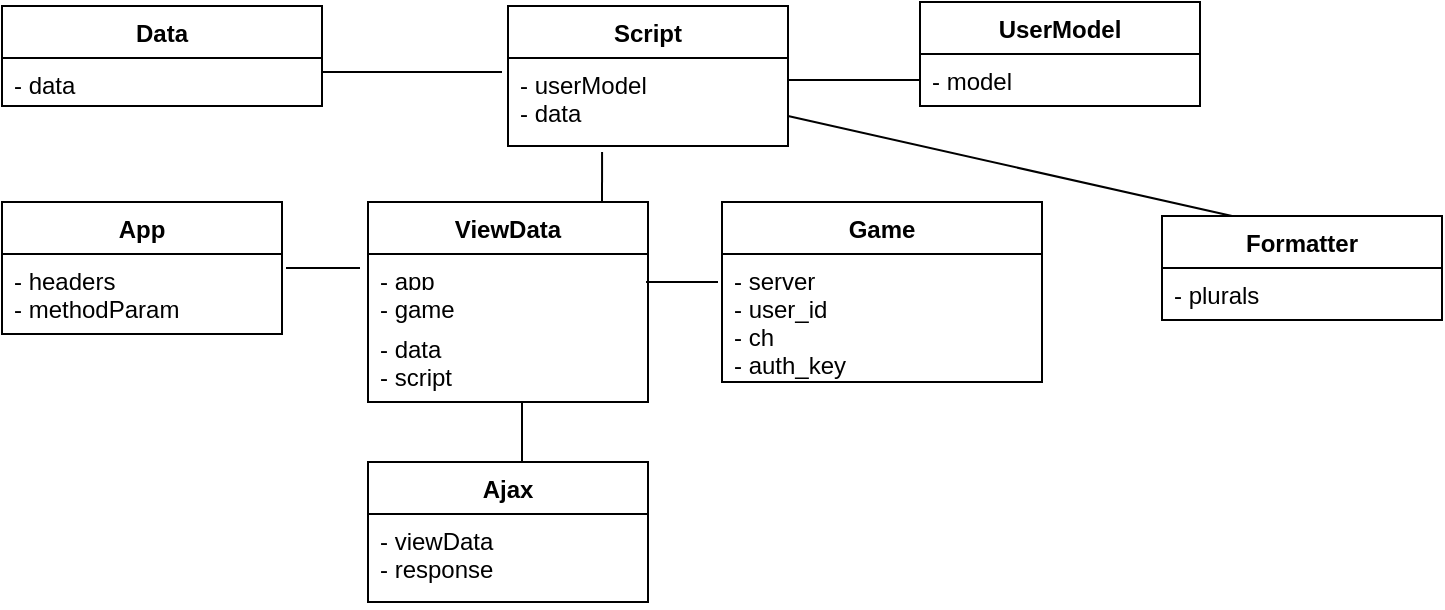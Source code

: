 <mxfile version="12.4.1" type="device" pages="1"><diagram id="cLuer-HtMGFj8CcNHUuN" name="Page-1"><mxGraphModel dx="868" dy="483" grid="1" gridSize="10" guides="1" tooltips="1" connect="1" arrows="1" fold="1" page="1" pageScale="1" pageWidth="291" pageHeight="413" math="0" shadow="0"><root><mxCell id="0"/><mxCell id="1" parent="0"/><mxCell id="_BPMMvWWBA84ble2oHhw-178" value="Data" style="swimlane;fontStyle=1;align=center;verticalAlign=top;childLayout=stackLayout;horizontal=1;startSize=26;horizontalStack=0;resizeParent=1;resizeParentMax=0;resizeLast=0;collapsible=1;marginBottom=0;" vertex="1" parent="1"><mxGeometry x="220" y="242" width="160" height="50" as="geometry"/></mxCell><mxCell id="_BPMMvWWBA84ble2oHhw-179" value="- data" style="text;strokeColor=none;fillColor=none;align=left;verticalAlign=top;spacingLeft=4;spacingRight=4;overflow=hidden;rotatable=0;points=[[0,0.5],[1,0.5]];portConstraint=eastwest;" vertex="1" parent="_BPMMvWWBA84ble2oHhw-178"><mxGeometry y="26" width="160" height="24" as="geometry"/></mxCell><mxCell id="_BPMMvWWBA84ble2oHhw-180" value="Game" style="swimlane;fontStyle=1;align=center;verticalAlign=top;childLayout=stackLayout;horizontal=1;startSize=26;horizontalStack=0;resizeParent=1;resizeParentMax=0;resizeLast=0;collapsible=1;marginBottom=0;" vertex="1" parent="1"><mxGeometry x="580" y="340" width="160" height="90" as="geometry"/></mxCell><mxCell id="_BPMMvWWBA84ble2oHhw-181" value="- server&#10;- user_id&#10;- ch&#10;- auth_key" style="text;strokeColor=none;fillColor=none;align=left;verticalAlign=top;spacingLeft=4;spacingRight=4;overflow=hidden;rotatable=0;points=[[0,0.5],[1,0.5]];portConstraint=eastwest;" vertex="1" parent="_BPMMvWWBA84ble2oHhw-180"><mxGeometry y="26" width="160" height="64" as="geometry"/></mxCell><mxCell id="_BPMMvWWBA84ble2oHhw-182" value="Formatter" style="swimlane;fontStyle=1;childLayout=stackLayout;horizontal=1;startSize=26;fillColor=none;horizontalStack=0;resizeParent=1;resizeParentMax=0;resizeLast=0;collapsible=1;marginBottom=0;" vertex="1" parent="1"><mxGeometry x="800" y="347" width="140" height="52" as="geometry"/></mxCell><mxCell id="_BPMMvWWBA84ble2oHhw-183" value="- plurals" style="text;strokeColor=none;fillColor=none;align=left;verticalAlign=top;spacingLeft=4;spacingRight=4;overflow=hidden;rotatable=0;points=[[0,0.5],[1,0.5]];portConstraint=eastwest;" vertex="1" parent="_BPMMvWWBA84ble2oHhw-182"><mxGeometry y="26" width="140" height="26" as="geometry"/></mxCell><mxCell id="_BPMMvWWBA84ble2oHhw-184" value="Script" style="swimlane;fontStyle=1;childLayout=stackLayout;horizontal=1;startSize=26;fillColor=none;horizontalStack=0;resizeParent=1;resizeParentMax=0;resizeLast=0;collapsible=1;marginBottom=0;" vertex="1" parent="1"><mxGeometry x="473" y="242" width="140" height="70" as="geometry"/></mxCell><mxCell id="_BPMMvWWBA84ble2oHhw-185" value="- userModel" style="text;strokeColor=none;fillColor=none;align=left;verticalAlign=top;spacingLeft=4;spacingRight=4;overflow=hidden;rotatable=0;points=[[0,0.5],[1,0.5]];portConstraint=eastwest;" vertex="1" parent="_BPMMvWWBA84ble2oHhw-184"><mxGeometry y="26" width="140" height="14" as="geometry"/></mxCell><mxCell id="_BPMMvWWBA84ble2oHhw-186" value="- data" style="text;strokeColor=none;fillColor=none;align=left;verticalAlign=top;spacingLeft=4;spacingRight=4;overflow=hidden;rotatable=0;points=[[0,0.5],[1,0.5]];portConstraint=eastwest;" vertex="1" parent="_BPMMvWWBA84ble2oHhw-184"><mxGeometry y="40" width="140" height="30" as="geometry"/></mxCell><mxCell id="_BPMMvWWBA84ble2oHhw-187" value="Ajax" style="swimlane;fontStyle=1;childLayout=stackLayout;horizontal=1;startSize=26;fillColor=none;horizontalStack=0;resizeParent=1;resizeParentMax=0;resizeLast=0;collapsible=1;marginBottom=0;" vertex="1" parent="1"><mxGeometry x="403" y="470" width="140" height="70" as="geometry"/></mxCell><mxCell id="_BPMMvWWBA84ble2oHhw-188" value="- viewData" style="text;strokeColor=none;fillColor=none;align=left;verticalAlign=top;spacingLeft=4;spacingRight=4;overflow=hidden;rotatable=0;points=[[0,0.5],[1,0.5]];portConstraint=eastwest;" vertex="1" parent="_BPMMvWWBA84ble2oHhw-187"><mxGeometry y="26" width="140" height="14" as="geometry"/></mxCell><mxCell id="_BPMMvWWBA84ble2oHhw-189" value="- response" style="text;strokeColor=none;fillColor=none;align=left;verticalAlign=top;spacingLeft=4;spacingRight=4;overflow=hidden;rotatable=0;points=[[0,0.5],[1,0.5]];portConstraint=eastwest;" vertex="1" parent="_BPMMvWWBA84ble2oHhw-187"><mxGeometry y="40" width="140" height="30" as="geometry"/></mxCell><mxCell id="_BPMMvWWBA84ble2oHhw-190" value="App" style="swimlane;fontStyle=1;childLayout=stackLayout;horizontal=1;startSize=26;fillColor=none;horizontalStack=0;resizeParent=1;resizeParentMax=0;resizeLast=0;collapsible=1;marginBottom=0;" vertex="1" parent="1"><mxGeometry x="220" y="340" width="140" height="66" as="geometry"/></mxCell><mxCell id="_BPMMvWWBA84ble2oHhw-191" value="- headers" style="text;strokeColor=none;fillColor=none;align=left;verticalAlign=top;spacingLeft=4;spacingRight=4;overflow=hidden;rotatable=0;points=[[0,0.5],[1,0.5]];portConstraint=eastwest;" vertex="1" parent="_BPMMvWWBA84ble2oHhw-190"><mxGeometry y="26" width="140" height="14" as="geometry"/></mxCell><mxCell id="_BPMMvWWBA84ble2oHhw-192" value="- methodParam" style="text;strokeColor=none;fillColor=none;align=left;verticalAlign=top;spacingLeft=4;spacingRight=4;overflow=hidden;rotatable=0;points=[[0,0.5],[1,0.5]];portConstraint=eastwest;" vertex="1" parent="_BPMMvWWBA84ble2oHhw-190"><mxGeometry y="40" width="140" height="26" as="geometry"/></mxCell><mxCell id="_BPMMvWWBA84ble2oHhw-193" value="UserModel" style="swimlane;fontStyle=1;childLayout=stackLayout;horizontal=1;startSize=26;fillColor=none;horizontalStack=0;resizeParent=1;resizeParentMax=0;resizeLast=0;collapsible=1;marginBottom=0;" vertex="1" parent="1"><mxGeometry x="679" y="240" width="140" height="52" as="geometry"/></mxCell><mxCell id="_BPMMvWWBA84ble2oHhw-194" value="- model" style="text;strokeColor=none;fillColor=none;align=left;verticalAlign=top;spacingLeft=4;spacingRight=4;overflow=hidden;rotatable=0;points=[[0,0.5],[1,0.5]];portConstraint=eastwest;" vertex="1" parent="_BPMMvWWBA84ble2oHhw-193"><mxGeometry y="26" width="140" height="26" as="geometry"/></mxCell><mxCell id="_BPMMvWWBA84ble2oHhw-195" value="ViewData" style="swimlane;fontStyle=1;childLayout=stackLayout;horizontal=1;startSize=26;fillColor=none;horizontalStack=0;resizeParent=1;resizeParentMax=0;resizeLast=0;collapsible=1;marginBottom=0;" vertex="1" parent="1"><mxGeometry x="403" y="340" width="140" height="100" as="geometry"/></mxCell><mxCell id="_BPMMvWWBA84ble2oHhw-196" value="- app" style="text;strokeColor=none;fillColor=none;align=left;verticalAlign=top;spacingLeft=4;spacingRight=4;overflow=hidden;rotatable=0;points=[[0,0.5],[1,0.5]];portConstraint=eastwest;" vertex="1" parent="_BPMMvWWBA84ble2oHhw-195"><mxGeometry y="26" width="140" height="14" as="geometry"/></mxCell><mxCell id="_BPMMvWWBA84ble2oHhw-197" value="- game" style="text;strokeColor=none;fillColor=none;align=left;verticalAlign=top;spacingLeft=4;spacingRight=4;overflow=hidden;rotatable=0;points=[[0,0.5],[1,0.5]];portConstraint=eastwest;" vertex="1" parent="_BPMMvWWBA84ble2oHhw-195"><mxGeometry y="40" width="140" height="20" as="geometry"/></mxCell><mxCell id="_BPMMvWWBA84ble2oHhw-198" value="- data&#10;- script" style="text;strokeColor=none;fillColor=none;align=left;verticalAlign=top;spacingLeft=4;spacingRight=4;overflow=hidden;rotatable=0;points=[[0,0.5],[1,0.5]];portConstraint=eastwest;" vertex="1" parent="_BPMMvWWBA84ble2oHhw-195"><mxGeometry y="60" width="140" height="40" as="geometry"/></mxCell><mxCell id="_BPMMvWWBA84ble2oHhw-199" value="" style="endArrow=none;html=1;entryX=0;entryY=0.5;entryDx=0;entryDy=0;" edge="1" parent="1" target="_BPMMvWWBA84ble2oHhw-194"><mxGeometry width="50" height="50" relative="1" as="geometry"><mxPoint x="613" y="279" as="sourcePoint"/><mxPoint x="270" y="590" as="targetPoint"/></mxGeometry></mxCell><mxCell id="_BPMMvWWBA84ble2oHhw-200" value="" style="endArrow=none;html=1;" edge="1" parent="1"><mxGeometry width="50" height="50" relative="1" as="geometry"><mxPoint x="362" y="373" as="sourcePoint"/><mxPoint x="399" y="373" as="targetPoint"/></mxGeometry></mxCell><mxCell id="_BPMMvWWBA84ble2oHhw-201" value="" style="endArrow=none;html=1;entryX=0.336;entryY=1.1;entryDx=0;entryDy=0;entryPerimeter=0;" edge="1" parent="1" target="_BPMMvWWBA84ble2oHhw-186"><mxGeometry width="50" height="50" relative="1" as="geometry"><mxPoint x="520" y="340" as="sourcePoint"/><mxPoint x="570" y="310" as="targetPoint"/></mxGeometry></mxCell><mxCell id="_BPMMvWWBA84ble2oHhw-202" value="" style="endArrow=none;html=1;" edge="1" parent="1"><mxGeometry width="50" height="50" relative="1" as="geometry"><mxPoint x="380" y="275" as="sourcePoint"/><mxPoint x="470" y="275" as="targetPoint"/></mxGeometry></mxCell><mxCell id="_BPMMvWWBA84ble2oHhw-203" value="" style="endArrow=none;html=1;exitX=0.993;exitY=0;exitDx=0;exitDy=0;exitPerimeter=0;" edge="1" parent="1" source="_BPMMvWWBA84ble2oHhw-197"><mxGeometry width="50" height="50" relative="1" as="geometry"><mxPoint x="550" y="380" as="sourcePoint"/><mxPoint x="578" y="380" as="targetPoint"/></mxGeometry></mxCell><mxCell id="_BPMMvWWBA84ble2oHhw-204" value="" style="endArrow=none;html=1;entryX=1;entryY=0.5;entryDx=0;entryDy=0;exitX=0.25;exitY=0;exitDx=0;exitDy=0;" edge="1" parent="1" source="_BPMMvWWBA84ble2oHhw-182" target="_BPMMvWWBA84ble2oHhw-186"><mxGeometry width="50" height="50" relative="1" as="geometry"><mxPoint x="220" y="640" as="sourcePoint"/><mxPoint x="270" y="590" as="targetPoint"/></mxGeometry></mxCell><mxCell id="_BPMMvWWBA84ble2oHhw-205" value="" style="endArrow=none;html=1;" edge="1" parent="1"><mxGeometry width="50" height="50" relative="1" as="geometry"><mxPoint x="480" y="470" as="sourcePoint"/><mxPoint x="480" y="440" as="targetPoint"/></mxGeometry></mxCell></root></mxGraphModel></diagram></mxfile>